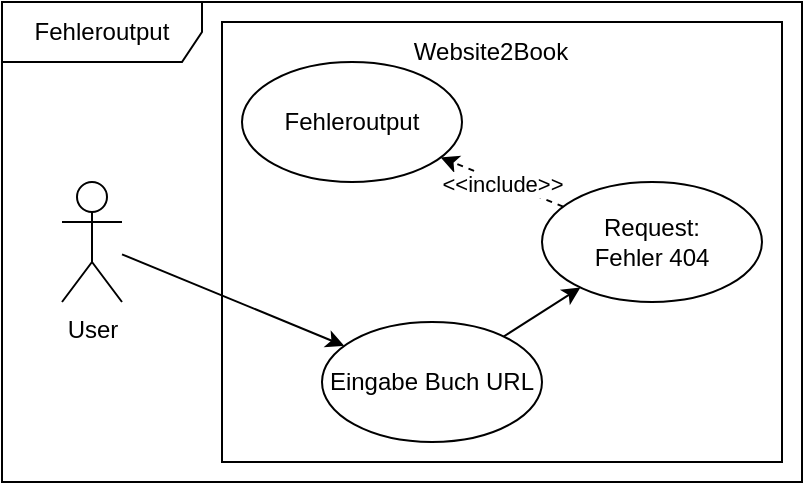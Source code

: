 <mxfile version="23.0.2" type="device" pages="4">
  <diagram name="Seite-1" id="ygeT8KVge-uzdQ_QCN8R">
    <mxGraphModel dx="1114" dy="699" grid="1" gridSize="10" guides="1" tooltips="1" connect="1" arrows="1" fold="1" page="1" pageScale="1" pageWidth="827" pageHeight="1169" math="0" shadow="0">
      <root>
        <mxCell id="0" />
        <mxCell id="1" parent="0" />
        <mxCell id="rDD2x8BLIgaKQ5kJ9_Bm-8" value="" style="group" vertex="1" connectable="0" parent="1">
          <mxGeometry x="280" y="210" width="280" height="220" as="geometry" />
        </mxCell>
        <mxCell id="rDD2x8BLIgaKQ5kJ9_Bm-5" value="" style="rounded=0;whiteSpace=wrap;html=1;align=center;" vertex="1" parent="rDD2x8BLIgaKQ5kJ9_Bm-8">
          <mxGeometry width="280" height="220" as="geometry" />
        </mxCell>
        <mxCell id="rDD2x8BLIgaKQ5kJ9_Bm-7" value="Website2Book" style="text;html=1;align=center;verticalAlign=middle;resizable=0;points=[];autosize=1;strokeColor=none;fillColor=none;" vertex="1" parent="rDD2x8BLIgaKQ5kJ9_Bm-8">
          <mxGeometry x="84" width="100" height="30" as="geometry" />
        </mxCell>
        <mxCell id="nF3ysYEuw9GXhs1TJYAN-6" value="" style="rounded=0;orthogonalLoop=1;jettySize=auto;html=1;endArrow=classic;endFill=1;dashed=1;" edge="1" parent="rDD2x8BLIgaKQ5kJ9_Bm-8" source="rDD2x8BLIgaKQ5kJ9_Bm-9" target="nF3ysYEuw9GXhs1TJYAN-2">
          <mxGeometry relative="1" as="geometry" />
        </mxCell>
        <mxCell id="nF3ysYEuw9GXhs1TJYAN-7" value="&amp;lt;&amp;lt;include&amp;gt;&amp;gt;" style="edgeLabel;html=1;align=center;verticalAlign=middle;resizable=0;points=[];" vertex="1" connectable="0" parent="nF3ysYEuw9GXhs1TJYAN-6">
          <mxGeometry x="-0.251" y="-1" relative="1" as="geometry">
            <mxPoint x="-8" y="-2" as="offset" />
          </mxGeometry>
        </mxCell>
        <mxCell id="rDD2x8BLIgaKQ5kJ9_Bm-9" value="Request: &lt;br&gt;Fehler 404" style="ellipse;whiteSpace=wrap;html=1;" vertex="1" parent="rDD2x8BLIgaKQ5kJ9_Bm-8">
          <mxGeometry x="160" y="80" width="110" height="60" as="geometry" />
        </mxCell>
        <mxCell id="rDD2x8BLIgaKQ5kJ9_Bm-6" value="Eingabe Buch URL" style="ellipse;whiteSpace=wrap;html=1;" vertex="1" parent="rDD2x8BLIgaKQ5kJ9_Bm-8">
          <mxGeometry x="50" y="150" width="110" height="60" as="geometry" />
        </mxCell>
        <mxCell id="nF3ysYEuw9GXhs1TJYAN-1" style="rounded=0;orthogonalLoop=1;jettySize=auto;html=1;" edge="1" parent="rDD2x8BLIgaKQ5kJ9_Bm-8" source="rDD2x8BLIgaKQ5kJ9_Bm-6" target="rDD2x8BLIgaKQ5kJ9_Bm-9">
          <mxGeometry relative="1" as="geometry" />
        </mxCell>
        <mxCell id="nF3ysYEuw9GXhs1TJYAN-2" value="Fehleroutput" style="ellipse;whiteSpace=wrap;html=1;" vertex="1" parent="rDD2x8BLIgaKQ5kJ9_Bm-8">
          <mxGeometry x="10" y="20" width="110" height="60" as="geometry" />
        </mxCell>
        <mxCell id="rDD2x8BLIgaKQ5kJ9_Bm-3" value="Fehleroutput" style="shape=umlFrame;whiteSpace=wrap;html=1;pointerEvents=0;width=100;height=30;" vertex="1" parent="1">
          <mxGeometry x="170" y="200" width="400" height="240" as="geometry" />
        </mxCell>
        <mxCell id="rDD2x8BLIgaKQ5kJ9_Bm-13" style="rounded=0;orthogonalLoop=1;jettySize=auto;html=1;" edge="1" parent="1" source="rDD2x8BLIgaKQ5kJ9_Bm-2" target="rDD2x8BLIgaKQ5kJ9_Bm-6">
          <mxGeometry relative="1" as="geometry" />
        </mxCell>
        <mxCell id="rDD2x8BLIgaKQ5kJ9_Bm-2" value="User" style="shape=umlActor;verticalLabelPosition=bottom;verticalAlign=top;html=1;" vertex="1" parent="1">
          <mxGeometry x="200" y="290" width="30" height="60" as="geometry" />
        </mxCell>
      </root>
    </mxGraphModel>
  </diagram>
  <diagram id="OQxp4nR5MaeR-vcAt_R2" name="Seite-2">
    <mxGraphModel dx="768" dy="482" grid="1" gridSize="10" guides="1" tooltips="1" connect="1" arrows="1" fold="1" page="1" pageScale="1" pageWidth="827" pageHeight="1169" math="0" shadow="0">
      <root>
        <mxCell id="0" />
        <mxCell id="1" parent="0" />
        <mxCell id="g7nHwPUZvQ3-KKExO9iB-1" value="" style="group" vertex="1" connectable="0" parent="1">
          <mxGeometry x="280" y="210" width="280" height="220" as="geometry" />
        </mxCell>
        <mxCell id="g7nHwPUZvQ3-KKExO9iB-2" value="" style="rounded=0;whiteSpace=wrap;html=1;align=center;" vertex="1" parent="g7nHwPUZvQ3-KKExO9iB-1">
          <mxGeometry width="280" height="220" as="geometry" />
        </mxCell>
        <mxCell id="g7nHwPUZvQ3-KKExO9iB-3" value="Website2Book" style="text;html=1;align=center;verticalAlign=middle;resizable=0;points=[];autosize=1;strokeColor=none;fillColor=none;" vertex="1" parent="g7nHwPUZvQ3-KKExO9iB-1">
          <mxGeometry x="84" width="100" height="30" as="geometry" />
        </mxCell>
        <mxCell id="ugfwM48Ea3W0MI1Bh2Bb-6" style="rounded=0;orthogonalLoop=1;jettySize=auto;html=1;" edge="1" parent="g7nHwPUZvQ3-KKExO9iB-1" source="ugfwM48Ea3W0MI1Bh2Bb-1" target="ugfwM48Ea3W0MI1Bh2Bb-2">
          <mxGeometry relative="1" as="geometry" />
        </mxCell>
        <mxCell id="ugfwM48Ea3W0MI1Bh2Bb-1" value="Eingabe der Buch URL" style="ellipse;whiteSpace=wrap;html=1;" vertex="1" parent="g7nHwPUZvQ3-KKExO9iB-1">
          <mxGeometry x="13" y="110" width="120" height="70" as="geometry" />
        </mxCell>
        <mxCell id="ugfwM48Ea3W0MI1Bh2Bb-8" style="rounded=0;orthogonalLoop=1;jettySize=auto;html=1;" edge="1" parent="g7nHwPUZvQ3-KKExO9iB-1" source="ugfwM48Ea3W0MI1Bh2Bb-2" target="ugfwM48Ea3W0MI1Bh2Bb-3">
          <mxGeometry relative="1" as="geometry" />
        </mxCell>
        <mxCell id="ugfwM48Ea3W0MI1Bh2Bb-2" value="Angabe der Kapitel" style="ellipse;whiteSpace=wrap;html=1;" vertex="1" parent="g7nHwPUZvQ3-KKExO9iB-1">
          <mxGeometry x="130" y="40" width="120" height="70" as="geometry" />
        </mxCell>
        <mxCell id="ugfwM48Ea3W0MI1Bh2Bb-3" value="Buch Kapitel speichern" style="ellipse;whiteSpace=wrap;html=1;" vertex="1" parent="g7nHwPUZvQ3-KKExO9iB-1">
          <mxGeometry x="150" y="140" width="120" height="70" as="geometry" />
        </mxCell>
        <mxCell id="g7nHwPUZvQ3-KKExO9iB-7" value="Buch speichern" style="shape=umlFrame;whiteSpace=wrap;html=1;pointerEvents=0;width=100;height=30;" vertex="1" parent="1">
          <mxGeometry x="170" y="200" width="400" height="240" as="geometry" />
        </mxCell>
        <mxCell id="ugfwM48Ea3W0MI1Bh2Bb-7" style="rounded=0;orthogonalLoop=1;jettySize=auto;html=1;" edge="1" parent="1" source="g7nHwPUZvQ3-KKExO9iB-9" target="ugfwM48Ea3W0MI1Bh2Bb-1">
          <mxGeometry relative="1" as="geometry" />
        </mxCell>
        <mxCell id="g7nHwPUZvQ3-KKExO9iB-9" value="User" style="shape=umlActor;verticalLabelPosition=bottom;verticalAlign=top;html=1;" vertex="1" parent="1">
          <mxGeometry x="200" y="290" width="30" height="60" as="geometry" />
        </mxCell>
      </root>
    </mxGraphModel>
  </diagram>
  <diagram id="3fdPS__Ob91rFD0FTE4h" name="Seite-3">
    <mxGraphModel dx="768" dy="482" grid="1" gridSize="10" guides="1" tooltips="1" connect="1" arrows="1" fold="1" page="1" pageScale="1" pageWidth="827" pageHeight="1169" math="0" shadow="0">
      <root>
        <mxCell id="0" />
        <mxCell id="1" parent="0" />
        <mxCell id="YwWGr52lTS42TBt0mGEp-1" value="" style="rounded=0;whiteSpace=wrap;html=1;" vertex="1" parent="1">
          <mxGeometry x="280" y="210" width="280" height="220" as="geometry" />
        </mxCell>
        <mxCell id="hotwz90d0RCZDFRgB6dk-9" value="Config-Fehler" style="shape=umlFrame;whiteSpace=wrap;html=1;pointerEvents=0;width=100;height=30;" vertex="1" parent="1">
          <mxGeometry x="170" y="200" width="400" height="240" as="geometry" />
        </mxCell>
        <mxCell id="KuYeJfean4gPPqEnepKo-2" value="Gibt Error zurück" style="ellipse;whiteSpace=wrap;html=1;" vertex="1" parent="1">
          <mxGeometry x="430" y="240" width="120" height="70" as="geometry" />
        </mxCell>
        <mxCell id="2T8E_25nST4suKuov-pa-2" style="rounded=0;orthogonalLoop=1;jettySize=auto;html=1;dashed=1;" edge="1" parent="1" source="KuYeJfean4gPPqEnepKo-3" target="KuYeJfean4gPPqEnepKo-2">
          <mxGeometry relative="1" as="geometry" />
        </mxCell>
        <mxCell id="2T8E_25nST4suKuov-pa-4" value="&amp;lt;&amp;lt;include&amp;gt;&amp;gt;" style="edgeLabel;html=1;align=center;verticalAlign=middle;resizable=0;points=[];" vertex="1" connectable="0" parent="2T8E_25nST4suKuov-pa-2">
          <mxGeometry x="-0.057" relative="1" as="geometry">
            <mxPoint x="1" as="offset" />
          </mxGeometry>
        </mxCell>
        <mxCell id="KuYeJfean4gPPqEnepKo-3" value="überpfüft Konfiguration" style="ellipse;whiteSpace=wrap;html=1;" vertex="1" parent="1">
          <mxGeometry x="350" y="335" width="120" height="70" as="geometry" />
        </mxCell>
        <mxCell id="EsNfP21H5sU-RSy4uO0q-3" style="rounded=0;orthogonalLoop=1;jettySize=auto;html=1;" edge="1" parent="1" source="tkIR0JCT1dnAbA7xWKej-1" target="EsNfP21H5sU-RSy4uO0q-1">
          <mxGeometry relative="1" as="geometry" />
        </mxCell>
        <mxCell id="tkIR0JCT1dnAbA7xWKej-1" value="User" style="shape=umlActor;verticalLabelPosition=bottom;verticalAlign=top;html=1;" vertex="1" parent="1">
          <mxGeometry x="200" y="290" width="30" height="60" as="geometry" />
        </mxCell>
        <mxCell id="EsNfP21H5sU-RSy4uO0q-2" style="rounded=0;orthogonalLoop=1;jettySize=auto;html=1;" edge="1" parent="1" source="EsNfP21H5sU-RSy4uO0q-1" target="KuYeJfean4gPPqEnepKo-3">
          <mxGeometry relative="1" as="geometry" />
        </mxCell>
        <mxCell id="EsNfP21H5sU-RSy4uO0q-1" value="Eingabe der Buch URL" style="ellipse;whiteSpace=wrap;html=1;" vertex="1" parent="1">
          <mxGeometry x="290" y="240" width="120" height="70" as="geometry" />
        </mxCell>
      </root>
    </mxGraphModel>
  </diagram>
  <diagram id="0iAqZJiiJfH986ziI1jG" name="Seite-4">
    <mxGraphModel dx="1114" dy="699" grid="1" gridSize="10" guides="1" tooltips="1" connect="1" arrows="1" fold="1" page="1" pageScale="1" pageWidth="827" pageHeight="1169" math="0" shadow="0">
      <root>
        <mxCell id="0" />
        <mxCell id="1" parent="0" />
      </root>
    </mxGraphModel>
  </diagram>
</mxfile>
